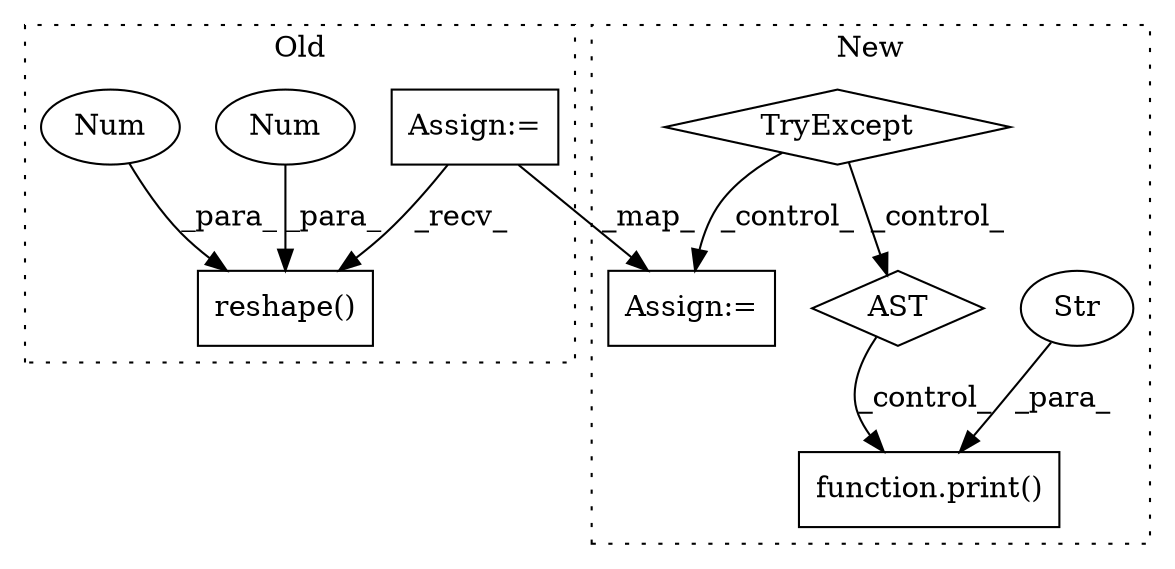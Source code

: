 digraph G {
subgraph cluster0 {
1 [label="reshape()" a="75" s="1962,1987" l="20,1" shape="box"];
4 [label="Num" a="76" s="1982" l="2" shape="ellipse"];
5 [label="Num" a="76" s="1986" l="1" shape="ellipse"];
9 [label="Assign:=" a="68" s="1855" l="3" shape="box"];
label = "Old";
style="dotted";
}
subgraph cluster1 {
2 [label="function.print()" a="75" s="2034,2061" l="6,1" shape="box"];
3 [label="Str" a="66" s="2040" l="21" shape="ellipse"];
6 [label="AST" a="2" s="1999,0" l="7,0" shape="diamond"];
7 [label="TryExcept" a="71" s="1885" l="17" shape="diamond"];
8 [label="Assign:=" a="68" s="1909" l="3" shape="box"];
label = "New";
style="dotted";
}
3 -> 2 [label="_para_"];
4 -> 1 [label="_para_"];
5 -> 1 [label="_para_"];
6 -> 2 [label="_control_"];
7 -> 8 [label="_control_"];
7 -> 6 [label="_control_"];
9 -> 8 [label="_map_"];
9 -> 1 [label="_recv_"];
}